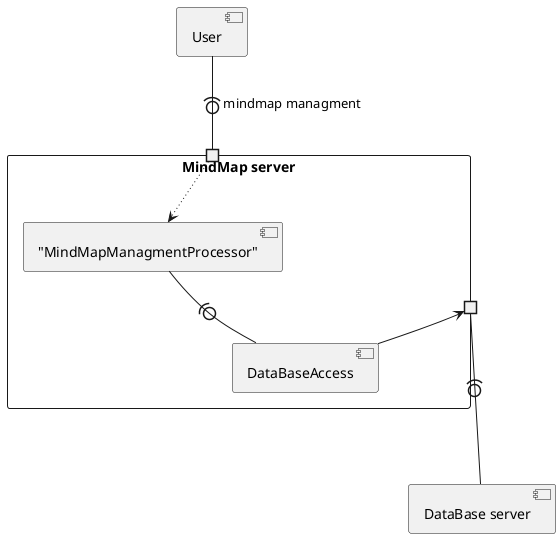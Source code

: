 @startuml component


skinparam BackgroundColor transparent

component "User" as us

rectangle "MindMap server" as mp {
   portin " " as p
   component MindMapManagment [
    "MindMapManagmentProcessor"
    ]
   component "DataBaseAccess" as comp2
   portout " " as p2
   
}
component "DataBase server" as db
us -(0-  p  : "" mindmap managment ""
p -[dotted]-> MindMapManagment
MindMapManagment -(0-  comp2 
comp2 --[plain]> p2
p2 --(0-  db

@enduml